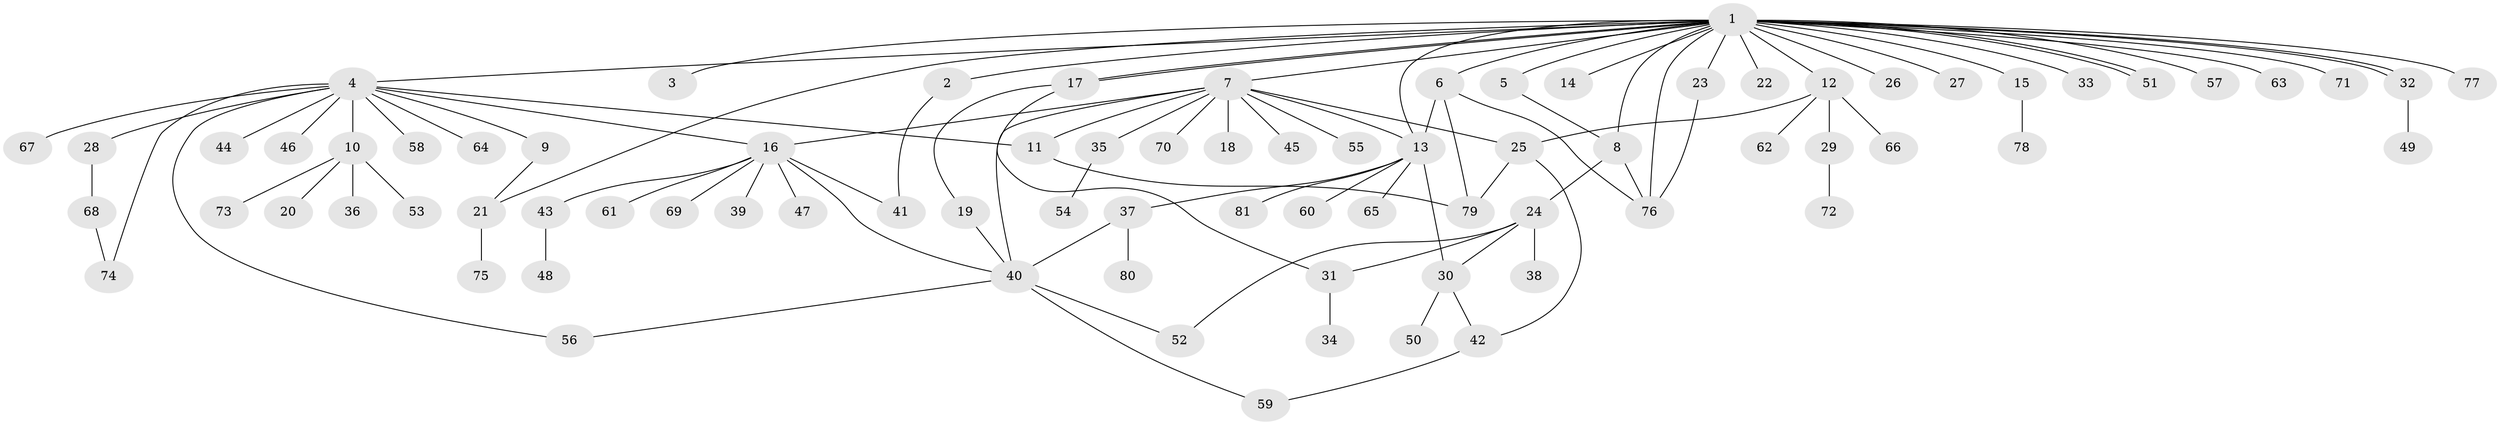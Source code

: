 // coarse degree distribution, {27: 0.015384615384615385, 2: 0.2, 1: 0.5692307692307692, 13: 0.015384615384615385, 3: 0.06153846153846154, 10: 0.015384615384615385, 4: 0.03076923076923077, 5: 0.046153846153846156, 9: 0.03076923076923077, 8: 0.015384615384615385}
// Generated by graph-tools (version 1.1) at 2025/51/02/27/25 19:51:54]
// undirected, 81 vertices, 106 edges
graph export_dot {
graph [start="1"]
  node [color=gray90,style=filled];
  1;
  2;
  3;
  4;
  5;
  6;
  7;
  8;
  9;
  10;
  11;
  12;
  13;
  14;
  15;
  16;
  17;
  18;
  19;
  20;
  21;
  22;
  23;
  24;
  25;
  26;
  27;
  28;
  29;
  30;
  31;
  32;
  33;
  34;
  35;
  36;
  37;
  38;
  39;
  40;
  41;
  42;
  43;
  44;
  45;
  46;
  47;
  48;
  49;
  50;
  51;
  52;
  53;
  54;
  55;
  56;
  57;
  58;
  59;
  60;
  61;
  62;
  63;
  64;
  65;
  66;
  67;
  68;
  69;
  70;
  71;
  72;
  73;
  74;
  75;
  76;
  77;
  78;
  79;
  80;
  81;
  1 -- 2;
  1 -- 3;
  1 -- 4;
  1 -- 5;
  1 -- 6;
  1 -- 7;
  1 -- 8;
  1 -- 12;
  1 -- 13;
  1 -- 14;
  1 -- 15;
  1 -- 17;
  1 -- 17;
  1 -- 21;
  1 -- 22;
  1 -- 23;
  1 -- 26;
  1 -- 27;
  1 -- 32;
  1 -- 32;
  1 -- 33;
  1 -- 51;
  1 -- 51;
  1 -- 57;
  1 -- 63;
  1 -- 71;
  1 -- 76;
  1 -- 77;
  2 -- 41;
  4 -- 9;
  4 -- 10;
  4 -- 11;
  4 -- 16;
  4 -- 28;
  4 -- 44;
  4 -- 46;
  4 -- 56;
  4 -- 58;
  4 -- 64;
  4 -- 67;
  4 -- 74;
  5 -- 8;
  6 -- 13;
  6 -- 76;
  6 -- 79;
  7 -- 11;
  7 -- 13;
  7 -- 16;
  7 -- 18;
  7 -- 25;
  7 -- 35;
  7 -- 40;
  7 -- 45;
  7 -- 55;
  7 -- 70;
  8 -- 24;
  8 -- 76;
  9 -- 21;
  10 -- 20;
  10 -- 36;
  10 -- 53;
  10 -- 73;
  11 -- 79;
  12 -- 25;
  12 -- 29;
  12 -- 62;
  12 -- 66;
  13 -- 30;
  13 -- 37;
  13 -- 60;
  13 -- 65;
  13 -- 81;
  15 -- 78;
  16 -- 39;
  16 -- 40;
  16 -- 41;
  16 -- 43;
  16 -- 47;
  16 -- 61;
  16 -- 69;
  17 -- 19;
  17 -- 31;
  19 -- 40;
  21 -- 75;
  23 -- 76;
  24 -- 30;
  24 -- 31;
  24 -- 38;
  24 -- 52;
  25 -- 42;
  25 -- 79;
  28 -- 68;
  29 -- 72;
  30 -- 42;
  30 -- 50;
  31 -- 34;
  32 -- 49;
  35 -- 54;
  37 -- 40;
  37 -- 80;
  40 -- 52;
  40 -- 56;
  40 -- 59;
  42 -- 59;
  43 -- 48;
  68 -- 74;
}
